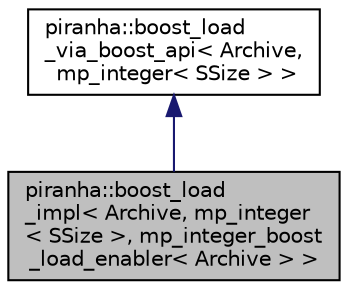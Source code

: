 digraph "piranha::boost_load_impl&lt; Archive, mp_integer&lt; SSize &gt;, mp_integer_boost_load_enabler&lt; Archive &gt; &gt;"
{
  edge [fontname="Helvetica",fontsize="10",labelfontname="Helvetica",labelfontsize="10"];
  node [fontname="Helvetica",fontsize="10",shape=record];
  Node2 [label="piranha::boost_load\l_impl\< Archive, mp_integer\l\< SSize \>, mp_integer_boost\l_load_enabler\< Archive \> \>",height=0.2,width=0.4,color="black", fillcolor="grey75", style="filled", fontcolor="black"];
  Node3 -> Node2 [dir="back",color="midnightblue",fontsize="10",style="solid",fontname="Helvetica"];
  Node3 [label="piranha::boost_load\l_via_boost_api\< Archive,\l mp_integer\< SSize \> \>",height=0.2,width=0.4,color="black", fillcolor="white", style="filled",URL="$structpiranha_1_1boost__load__via__boost__api.html"];
}
